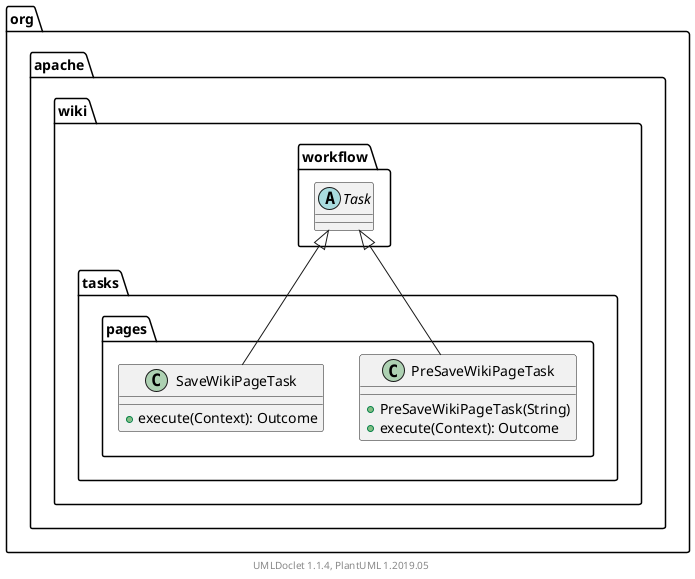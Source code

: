 @startuml

    namespace org.apache.wiki.tasks.pages {

        class PreSaveWikiPageTask [[PreSaveWikiPageTask.html]] {
            +PreSaveWikiPageTask(String)
            +execute(Context): Outcome
        }

        class SaveWikiPageTask [[SaveWikiPageTask.html]] {
            +execute(Context): Outcome
        }

        abstract class org.apache.wiki.workflow.Task
        org.apache.wiki.workflow.Task <|-- PreSaveWikiPageTask

        org.apache.wiki.workflow.Task <|-- SaveWikiPageTask

    }


    center footer UMLDoclet 1.1.4, PlantUML 1.2019.05
@enduml
